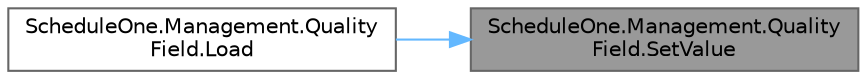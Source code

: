 digraph "ScheduleOne.Management.QualityField.SetValue"
{
 // LATEX_PDF_SIZE
  bgcolor="transparent";
  edge [fontname=Helvetica,fontsize=10,labelfontname=Helvetica,labelfontsize=10];
  node [fontname=Helvetica,fontsize=10,shape=box,height=0.2,width=0.4];
  rankdir="RL";
  Node1 [id="Node000001",label="ScheduleOne.Management.Quality\lField.SetValue",height=0.2,width=0.4,color="gray40", fillcolor="grey60", style="filled", fontcolor="black",tooltip=" "];
  Node1 -> Node2 [id="edge1_Node000001_Node000002",dir="back",color="steelblue1",style="solid",tooltip=" "];
  Node2 [id="Node000002",label="ScheduleOne.Management.Quality\lField.Load",height=0.2,width=0.4,color="grey40", fillcolor="white", style="filled",URL="$class_schedule_one_1_1_management_1_1_quality_field.html#a4eab209f92f3b540c2955c83f1b05d4e",tooltip=" "];
}
